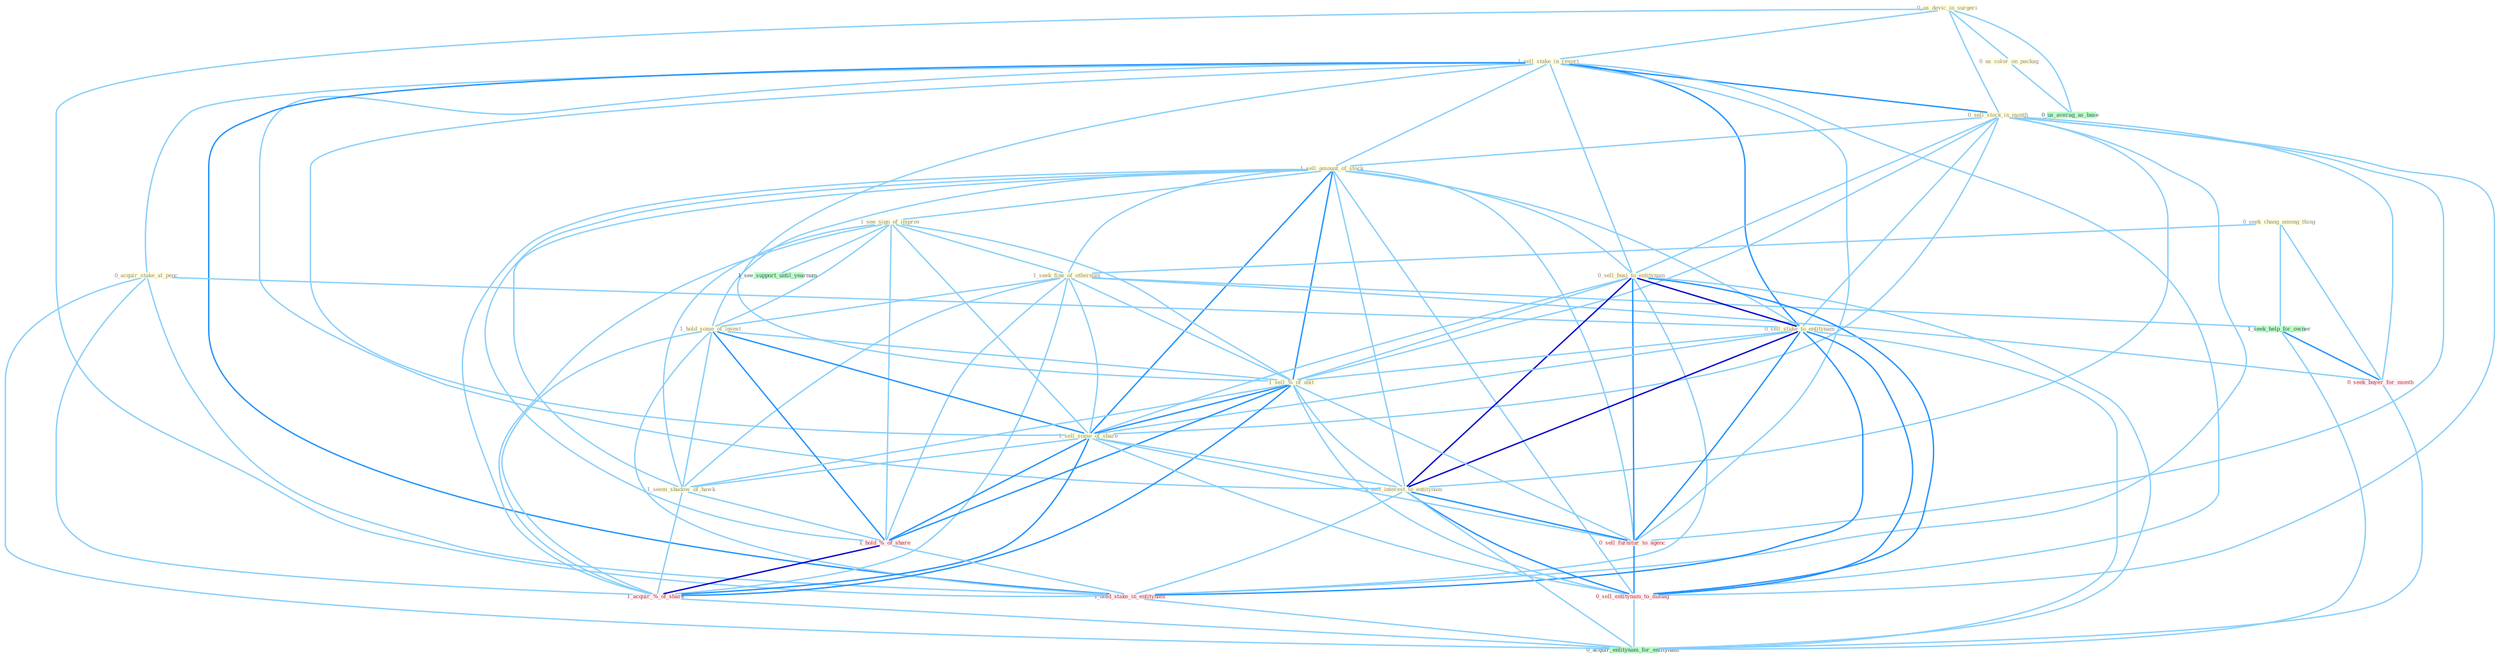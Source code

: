 Graph G{ 
    node
    [shape=polygon,style=filled,width=.5,height=.06,color="#BDFCC9",fixedsize=true,fontsize=4,
    fontcolor="#2f4f4f"];
    {node
    [color="#ffffe0", fontcolor="#8b7d6b"] "0_us_devic_in_surgeri " "1_sell_stake_in_resort " "0_sell_stock_in_month " "1_sell_amount_of_stock " "0_seek_chang_among_thing " "1_see_sign_of_improv " "0_us_color_on_packag " "1_seek_fine_of_othernum " "0_acquir_stake_at_penc " "1_hold_some_of_invest " "0_sell_busi_to_entitynam " "0_sell_stake_to_entitynam " "1_sell_%_of_unit " "1_sell_some_of_share " "1_seem_shadow_of_hawk " "0_sell_interest_to_entitynam "}
{node [color="#fff0f5", fontcolor="#b22222"] "1_hold_%_of_share " "1_hold_stake_in_entitynam " "0_seek_buyer_for_month " "1_acquir_%_of_share " "0_sell_furnitur_to_agenc " "0_sell_entitynam_to_manag "}
edge [color="#B0E2FF"];

	"0_us_devic_in_surgeri " -- "1_sell_stake_in_resort " [w="1", color="#87cefa" ];
	"0_us_devic_in_surgeri " -- "0_sell_stock_in_month " [w="1", color="#87cefa" ];
	"0_us_devic_in_surgeri " -- "0_us_color_on_packag " [w="1", color="#87cefa" ];
	"0_us_devic_in_surgeri " -- "1_hold_stake_in_entitynam " [w="1", color="#87cefa" ];
	"0_us_devic_in_surgeri " -- "0_us_averag_as_base " [w="1", color="#87cefa" ];
	"1_sell_stake_in_resort " -- "0_sell_stock_in_month " [w="2", color="#1e90ff" , len=0.8];
	"1_sell_stake_in_resort " -- "1_sell_amount_of_stock " [w="1", color="#87cefa" ];
	"1_sell_stake_in_resort " -- "0_acquir_stake_at_penc " [w="1", color="#87cefa" ];
	"1_sell_stake_in_resort " -- "0_sell_busi_to_entitynam " [w="1", color="#87cefa" ];
	"1_sell_stake_in_resort " -- "0_sell_stake_to_entitynam " [w="2", color="#1e90ff" , len=0.8];
	"1_sell_stake_in_resort " -- "1_sell_%_of_unit " [w="1", color="#87cefa" ];
	"1_sell_stake_in_resort " -- "1_sell_some_of_share " [w="1", color="#87cefa" ];
	"1_sell_stake_in_resort " -- "0_sell_interest_to_entitynam " [w="1", color="#87cefa" ];
	"1_sell_stake_in_resort " -- "1_hold_stake_in_entitynam " [w="2", color="#1e90ff" , len=0.8];
	"1_sell_stake_in_resort " -- "0_sell_furnitur_to_agenc " [w="1", color="#87cefa" ];
	"1_sell_stake_in_resort " -- "0_sell_entitynam_to_manag " [w="1", color="#87cefa" ];
	"0_sell_stock_in_month " -- "1_sell_amount_of_stock " [w="1", color="#87cefa" ];
	"0_sell_stock_in_month " -- "0_sell_busi_to_entitynam " [w="1", color="#87cefa" ];
	"0_sell_stock_in_month " -- "0_sell_stake_to_entitynam " [w="1", color="#87cefa" ];
	"0_sell_stock_in_month " -- "1_sell_%_of_unit " [w="1", color="#87cefa" ];
	"0_sell_stock_in_month " -- "1_sell_some_of_share " [w="1", color="#87cefa" ];
	"0_sell_stock_in_month " -- "0_sell_interest_to_entitynam " [w="1", color="#87cefa" ];
	"0_sell_stock_in_month " -- "1_hold_stake_in_entitynam " [w="1", color="#87cefa" ];
	"0_sell_stock_in_month " -- "0_seek_buyer_for_month " [w="1", color="#87cefa" ];
	"0_sell_stock_in_month " -- "0_sell_furnitur_to_agenc " [w="1", color="#87cefa" ];
	"0_sell_stock_in_month " -- "0_sell_entitynam_to_manag " [w="1", color="#87cefa" ];
	"1_sell_amount_of_stock " -- "1_see_sign_of_improv " [w="1", color="#87cefa" ];
	"1_sell_amount_of_stock " -- "1_seek_fine_of_othernum " [w="1", color="#87cefa" ];
	"1_sell_amount_of_stock " -- "1_hold_some_of_invest " [w="1", color="#87cefa" ];
	"1_sell_amount_of_stock " -- "0_sell_busi_to_entitynam " [w="1", color="#87cefa" ];
	"1_sell_amount_of_stock " -- "0_sell_stake_to_entitynam " [w="1", color="#87cefa" ];
	"1_sell_amount_of_stock " -- "1_sell_%_of_unit " [w="2", color="#1e90ff" , len=0.8];
	"1_sell_amount_of_stock " -- "1_sell_some_of_share " [w="2", color="#1e90ff" , len=0.8];
	"1_sell_amount_of_stock " -- "1_seem_shadow_of_hawk " [w="1", color="#87cefa" ];
	"1_sell_amount_of_stock " -- "0_sell_interest_to_entitynam " [w="1", color="#87cefa" ];
	"1_sell_amount_of_stock " -- "1_hold_%_of_share " [w="1", color="#87cefa" ];
	"1_sell_amount_of_stock " -- "1_acquir_%_of_share " [w="1", color="#87cefa" ];
	"1_sell_amount_of_stock " -- "0_sell_furnitur_to_agenc " [w="1", color="#87cefa" ];
	"1_sell_amount_of_stock " -- "0_sell_entitynam_to_manag " [w="1", color="#87cefa" ];
	"0_seek_chang_among_thing " -- "1_seek_fine_of_othernum " [w="1", color="#87cefa" ];
	"0_seek_chang_among_thing " -- "1_seek_help_for_owner " [w="1", color="#87cefa" ];
	"0_seek_chang_among_thing " -- "0_seek_buyer_for_month " [w="1", color="#87cefa" ];
	"1_see_sign_of_improv " -- "1_seek_fine_of_othernum " [w="1", color="#87cefa" ];
	"1_see_sign_of_improv " -- "1_hold_some_of_invest " [w="1", color="#87cefa" ];
	"1_see_sign_of_improv " -- "1_sell_%_of_unit " [w="1", color="#87cefa" ];
	"1_see_sign_of_improv " -- "1_sell_some_of_share " [w="1", color="#87cefa" ];
	"1_see_sign_of_improv " -- "1_seem_shadow_of_hawk " [w="1", color="#87cefa" ];
	"1_see_sign_of_improv " -- "1_hold_%_of_share " [w="1", color="#87cefa" ];
	"1_see_sign_of_improv " -- "1_acquir_%_of_share " [w="1", color="#87cefa" ];
	"1_see_sign_of_improv " -- "1_see_support_until_yearnum " [w="1", color="#87cefa" ];
	"0_us_color_on_packag " -- "0_us_averag_as_base " [w="1", color="#87cefa" ];
	"1_seek_fine_of_othernum " -- "1_hold_some_of_invest " [w="1", color="#87cefa" ];
	"1_seek_fine_of_othernum " -- "1_sell_%_of_unit " [w="1", color="#87cefa" ];
	"1_seek_fine_of_othernum " -- "1_sell_some_of_share " [w="1", color="#87cefa" ];
	"1_seek_fine_of_othernum " -- "1_seem_shadow_of_hawk " [w="1", color="#87cefa" ];
	"1_seek_fine_of_othernum " -- "1_hold_%_of_share " [w="1", color="#87cefa" ];
	"1_seek_fine_of_othernum " -- "1_seek_help_for_owner " [w="1", color="#87cefa" ];
	"1_seek_fine_of_othernum " -- "0_seek_buyer_for_month " [w="1", color="#87cefa" ];
	"1_seek_fine_of_othernum " -- "1_acquir_%_of_share " [w="1", color="#87cefa" ];
	"0_acquir_stake_at_penc " -- "0_sell_stake_to_entitynam " [w="1", color="#87cefa" ];
	"0_acquir_stake_at_penc " -- "1_hold_stake_in_entitynam " [w="1", color="#87cefa" ];
	"0_acquir_stake_at_penc " -- "1_acquir_%_of_share " [w="1", color="#87cefa" ];
	"0_acquir_stake_at_penc " -- "0_acquir_entitynam_for_entitynam " [w="1", color="#87cefa" ];
	"1_hold_some_of_invest " -- "1_sell_%_of_unit " [w="1", color="#87cefa" ];
	"1_hold_some_of_invest " -- "1_sell_some_of_share " [w="2", color="#1e90ff" , len=0.8];
	"1_hold_some_of_invest " -- "1_seem_shadow_of_hawk " [w="1", color="#87cefa" ];
	"1_hold_some_of_invest " -- "1_hold_%_of_share " [w="2", color="#1e90ff" , len=0.8];
	"1_hold_some_of_invest " -- "1_hold_stake_in_entitynam " [w="1", color="#87cefa" ];
	"1_hold_some_of_invest " -- "1_acquir_%_of_share " [w="1", color="#87cefa" ];
	"0_sell_busi_to_entitynam " -- "0_sell_stake_to_entitynam " [w="3", color="#0000cd" , len=0.6];
	"0_sell_busi_to_entitynam " -- "1_sell_%_of_unit " [w="1", color="#87cefa" ];
	"0_sell_busi_to_entitynam " -- "1_sell_some_of_share " [w="1", color="#87cefa" ];
	"0_sell_busi_to_entitynam " -- "0_sell_interest_to_entitynam " [w="3", color="#0000cd" , len=0.6];
	"0_sell_busi_to_entitynam " -- "1_hold_stake_in_entitynam " [w="1", color="#87cefa" ];
	"0_sell_busi_to_entitynam " -- "0_sell_furnitur_to_agenc " [w="2", color="#1e90ff" , len=0.8];
	"0_sell_busi_to_entitynam " -- "0_sell_entitynam_to_manag " [w="2", color="#1e90ff" , len=0.8];
	"0_sell_busi_to_entitynam " -- "0_acquir_entitynam_for_entitynam " [w="1", color="#87cefa" ];
	"0_sell_stake_to_entitynam " -- "1_sell_%_of_unit " [w="1", color="#87cefa" ];
	"0_sell_stake_to_entitynam " -- "1_sell_some_of_share " [w="1", color="#87cefa" ];
	"0_sell_stake_to_entitynam " -- "0_sell_interest_to_entitynam " [w="3", color="#0000cd" , len=0.6];
	"0_sell_stake_to_entitynam " -- "1_hold_stake_in_entitynam " [w="2", color="#1e90ff" , len=0.8];
	"0_sell_stake_to_entitynam " -- "0_sell_furnitur_to_agenc " [w="2", color="#1e90ff" , len=0.8];
	"0_sell_stake_to_entitynam " -- "0_sell_entitynam_to_manag " [w="2", color="#1e90ff" , len=0.8];
	"0_sell_stake_to_entitynam " -- "0_acquir_entitynam_for_entitynam " [w="1", color="#87cefa" ];
	"1_sell_%_of_unit " -- "1_sell_some_of_share " [w="2", color="#1e90ff" , len=0.8];
	"1_sell_%_of_unit " -- "1_seem_shadow_of_hawk " [w="1", color="#87cefa" ];
	"1_sell_%_of_unit " -- "0_sell_interest_to_entitynam " [w="1", color="#87cefa" ];
	"1_sell_%_of_unit " -- "1_hold_%_of_share " [w="2", color="#1e90ff" , len=0.8];
	"1_sell_%_of_unit " -- "1_acquir_%_of_share " [w="2", color="#1e90ff" , len=0.8];
	"1_sell_%_of_unit " -- "0_sell_furnitur_to_agenc " [w="1", color="#87cefa" ];
	"1_sell_%_of_unit " -- "0_sell_entitynam_to_manag " [w="1", color="#87cefa" ];
	"1_sell_some_of_share " -- "1_seem_shadow_of_hawk " [w="1", color="#87cefa" ];
	"1_sell_some_of_share " -- "0_sell_interest_to_entitynam " [w="1", color="#87cefa" ];
	"1_sell_some_of_share " -- "1_hold_%_of_share " [w="2", color="#1e90ff" , len=0.8];
	"1_sell_some_of_share " -- "1_acquir_%_of_share " [w="2", color="#1e90ff" , len=0.8];
	"1_sell_some_of_share " -- "0_sell_furnitur_to_agenc " [w="1", color="#87cefa" ];
	"1_sell_some_of_share " -- "0_sell_entitynam_to_manag " [w="1", color="#87cefa" ];
	"1_seem_shadow_of_hawk " -- "1_hold_%_of_share " [w="1", color="#87cefa" ];
	"1_seem_shadow_of_hawk " -- "1_acquir_%_of_share " [w="1", color="#87cefa" ];
	"0_sell_interest_to_entitynam " -- "1_hold_stake_in_entitynam " [w="1", color="#87cefa" ];
	"0_sell_interest_to_entitynam " -- "0_sell_furnitur_to_agenc " [w="2", color="#1e90ff" , len=0.8];
	"0_sell_interest_to_entitynam " -- "0_sell_entitynam_to_manag " [w="2", color="#1e90ff" , len=0.8];
	"0_sell_interest_to_entitynam " -- "0_acquir_entitynam_for_entitynam " [w="1", color="#87cefa" ];
	"1_hold_%_of_share " -- "1_hold_stake_in_entitynam " [w="1", color="#87cefa" ];
	"1_hold_%_of_share " -- "1_acquir_%_of_share " [w="3", color="#0000cd" , len=0.6];
	"1_hold_stake_in_entitynam " -- "0_acquir_entitynam_for_entitynam " [w="1", color="#87cefa" ];
	"1_seek_help_for_owner " -- "0_seek_buyer_for_month " [w="2", color="#1e90ff" , len=0.8];
	"1_seek_help_for_owner " -- "0_acquir_entitynam_for_entitynam " [w="1", color="#87cefa" ];
	"0_seek_buyer_for_month " -- "0_acquir_entitynam_for_entitynam " [w="1", color="#87cefa" ];
	"1_acquir_%_of_share " -- "0_acquir_entitynam_for_entitynam " [w="1", color="#87cefa" ];
	"0_sell_furnitur_to_agenc " -- "0_sell_entitynam_to_manag " [w="2", color="#1e90ff" , len=0.8];
	"0_sell_entitynam_to_manag " -- "0_acquir_entitynam_for_entitynam " [w="1", color="#87cefa" ];
}